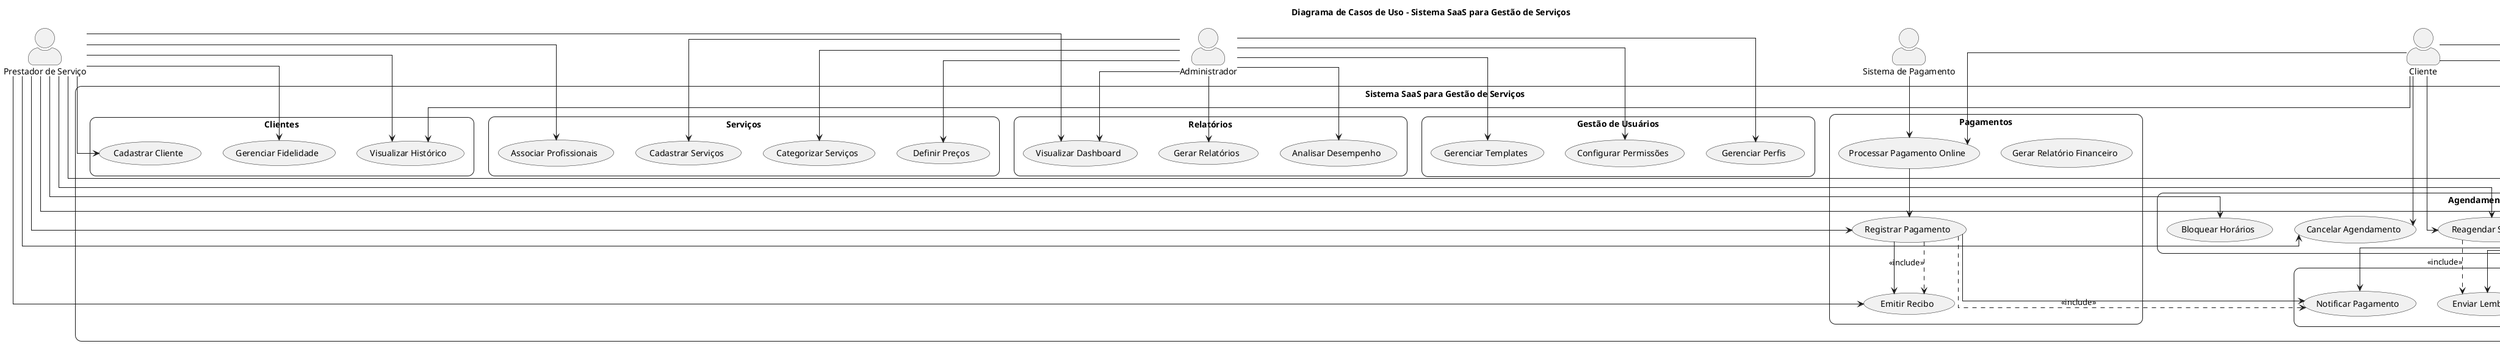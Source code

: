 @startuml Diagrama de Casos de Uso - Sistema SaaS para Gestão de Serviços

skinparam actorStyle awesome
skinparam packageStyle rectangle
skinparam shadowing false
skinparam roundcorner 20
skinparam linetype ortho

title Diagrama de Casos de Uso - Sistema SaaS para Gestão de Serviços

' Atores
actor "Administrador" as Admin
actor "Prestador de Serviço" as Prestador
actor "Cliente" as Cliente
actor "Sistema de Pagamento" as SistemaPagamento
actor "WhatsApp" as WhatsApp

' Pacotes e casos de uso
rectangle "Sistema SaaS para Gestão de Serviços" {
  package "Gestão de Usuários" {
    usecase "Gerenciar Perfis" as UC1
    usecase "Configurar Permissões" as UC2
    usecase "Gerenciar Templates" as UC3
  }
  
  package "Agendamento" {
    usecase "Visualizar Agenda" as UC4
    usecase "Agendar Serviço" as UC5
    usecase "Cancelar Agendamento" as UC6
    usecase "Reagendar Serviço" as UC7
    usecase "Bloquear Horários" as UC8
  }
  
  package "Serviços" {
    usecase "Cadastrar Serviços" as UC9
    usecase "Definir Preços" as UC10
    usecase "Associar Profissionais" as UC11
    usecase "Categorizar Serviços" as UC12
  }
  
  package "Clientes" {
    usecase "Cadastrar Cliente" as UC13
    usecase "Visualizar Histórico" as UC14
    usecase "Gerenciar Fidelidade" as UC15
  }
  
  package "Pagamentos" {
    usecase "Registrar Pagamento" as UC16
    usecase "Emitir Recibo" as UC17
    usecase "Gerar Relatório Financeiro" as UC18
    usecase "Processar Pagamento Online" as UC19
  }
  
  package "Comunicação" {
    usecase "Enviar Confirmação" as UC20
    usecase "Enviar Lembrete" as UC21
    usecase "Notificar Pagamento" as UC22
    usecase "Enviar Promoção" as UC23
  }
  
  package "Relatórios" {
    usecase "Visualizar Dashboard" as UC24
    usecase "Gerar Relatórios" as UC25
    usecase "Analisar Desempenho" as UC26
  }
}

' Relacionamentos
Admin --> UC1
Admin --> UC2
Admin --> UC3
Admin --> UC9
Admin --> UC10
Admin --> UC12
Admin --> UC24
Admin --> UC25
Admin --> UC26

Prestador --> UC4
Prestador --> UC5
Prestador --> UC6
Prestador --> UC7
Prestador --> UC8
Prestador --> UC11
Prestador --> UC13
Prestador --> UC14
Prestador --> UC15
Prestador --> UC16
Prestador --> UC17
Prestador --> UC24

Cliente --> UC4
Cliente --> UC5
Cliente --> UC6
Cliente --> UC7
Cliente --> UC14
Cliente --> UC19

SistemaPagamento --> UC19
UC19 --> UC16
UC16 --> UC17
UC16 --> UC22

WhatsApp --> UC20
WhatsApp --> UC21
WhatsApp --> UC22
WhatsApp --> UC23

' Inclusões e extensões
UC5 ..> UC20 : <<include>>
UC5 ..> UC21 : <<include>>
UC16 ..> UC17 : <<include>>
UC16 ..> UC22 : <<include>>
UC7 ..> UC20 : <<include>>
UC7 ..> UC21 : <<include>>

@enduml
